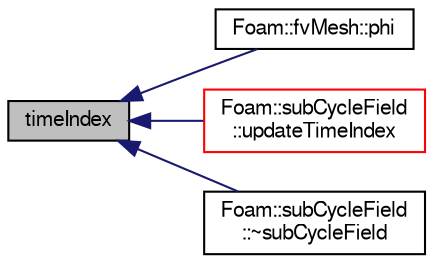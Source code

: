 digraph "timeIndex"
{
  bgcolor="transparent";
  edge [fontname="FreeSans",fontsize="10",labelfontname="FreeSans",labelfontsize="10"];
  node [fontname="FreeSans",fontsize="10",shape=record];
  rankdir="LR";
  Node1 [label="timeIndex",height=0.2,width=0.4,color="black", fillcolor="grey75", style="filled" fontcolor="black"];
  Node1 -> Node2 [dir="back",color="midnightblue",fontsize="10",style="solid",fontname="FreeSans"];
  Node2 [label="Foam::fvMesh::phi",height=0.2,width=0.4,color="black",URL="$a00851.html#ade37cce1ef602d14a94d32d418cb8fdd",tooltip="Return cell face motion fluxes. "];
  Node1 -> Node3 [dir="back",color="midnightblue",fontsize="10",style="solid",fontname="FreeSans"];
  Node3 [label="Foam::subCycleField\l::updateTimeIndex",height=0.2,width=0.4,color="red",URL="$a02393.html#a2aeaf6e50148c439a323768878819794",tooltip="Correct the time index of the field to correspond to. "];
  Node1 -> Node4 [dir="back",color="midnightblue",fontsize="10",style="solid",fontname="FreeSans"];
  Node4 [label="Foam::subCycleField\l::~subCycleField",height=0.2,width=0.4,color="black",URL="$a02393.html#a54b8b7d600687b3af2894ee7b62fc962",tooltip="Destructor. "];
}
